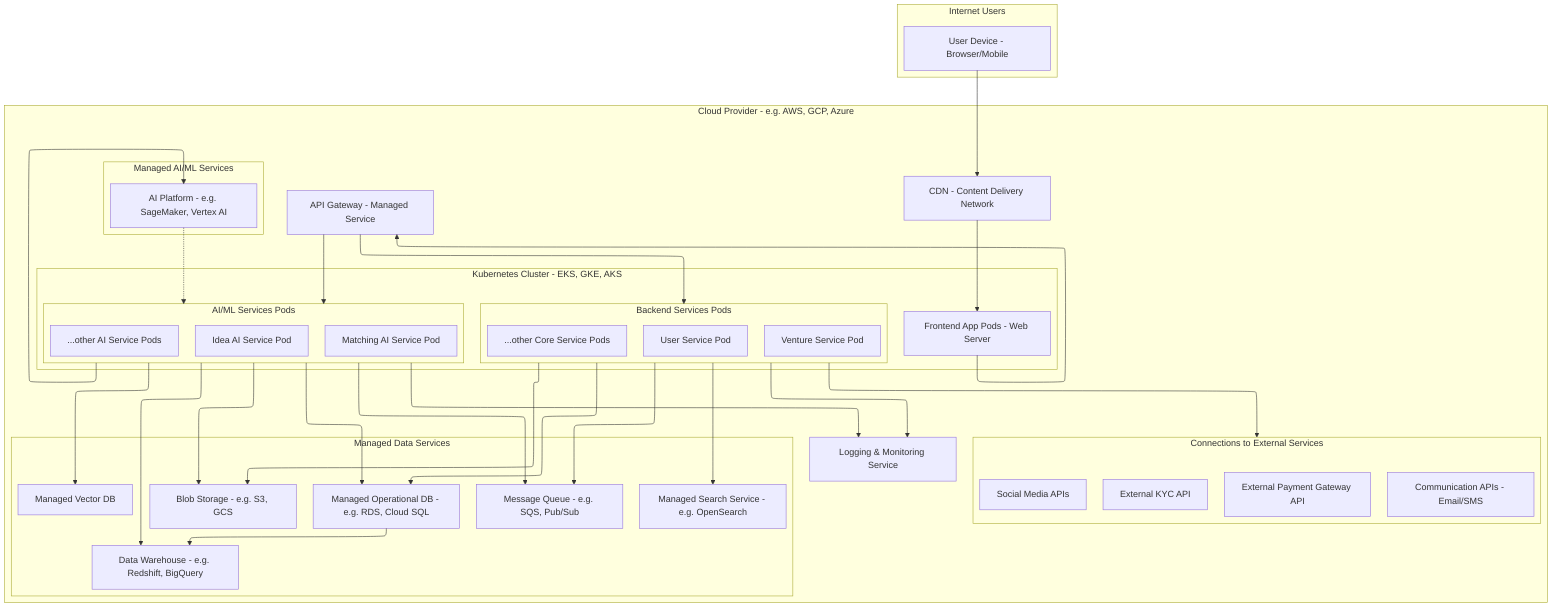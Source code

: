 ---
config:
  layout: elk
---
flowchart TD
 subgraph Internet["Internet Users"]
        UserDevice["User Device - Browser/Mobile"]
  end
 subgraph BackendServicesPods["Backend Services Pods"]
        CoreSvcPod1["User Service Pod"]
        CoreSvcPod2["Venture Service Pod"]
        CoreSvcPodN["...other Core Service Pods"]
  end
 subgraph AIServicesPods["AI/ML Services Pods"]
        AISvcPod1["Idea AI Service Pod"]
        AISvcPod2["Matching AI Service Pod"]
        AISvcPodN["...other AI Service Pods"]
  end
 subgraph KubernetesCluster["Kubernetes Cluster - EKS, GKE, AKS"]
    direction TB
        NodeAppFE["Frontend App Pods - Web Server"]
        BackendServicesPods
        AIServicesPods
  end
 subgraph ManagedDataServices["Managed Data Services"]
    direction TB
        OperationalDB["Managed Operational DB - e.g. RDS, Cloud SQL"]
        VectorDB["Managed Vector DB"]
        BlobStore["Blob Storage - e.g. S3, GCS"]
        DWH["Data Warehouse - e.g. Redshift, BigQuery"]
        SearchSvc["Managed Search Service - e.g. OpenSearch"]
        MsgQueue["Message Queue - e.g. SQS, Pub/Sub"]
  end
 subgraph ManagedAIServices["Managed AI/ML Services"]
        MLPlatform["AI Platform - e.g. SageMaker, Vertex AI"]
  end
 subgraph ExternalConnections["Connections to External Services"]
        ExtKYC["External KYC API"]
        ExtPayment["External Payment Gateway API"]
        ExtSocial["Social Media APIs"]
        ExtComm["Communication APIs - Email/SMS"]
  end
 subgraph CloudProvider["Cloud Provider - e.g. AWS, GCP, Azure"]
    direction LR
        CDN["CDN - Content Delivery Network"]
        APIGateway["API Gateway - Managed Service"]
        KubernetesCluster
        ManagedDataServices
        ManagedAIServices
        ExternalConnections
        LoggingMonitoring["Logging & Monitoring Service"]
  end
    UserDevice --> CDN
    CDN --> NodeAppFE
    NodeAppFE --> APIGateway
    APIGateway --> BackendServicesPods & AIServicesPods
    BackendServicesPods --> OperationalDB & BlobStore & SearchSvc & MsgQueue & LoggingMonitoring & ExternalConnections
    AIServicesPods --> OperationalDB & VectorDB & BlobStore & MsgQueue & DWH & MLPlatform & LoggingMonitoring
    OperationalDB --> DWH
    MLPlatform -.-> AIServicesPods